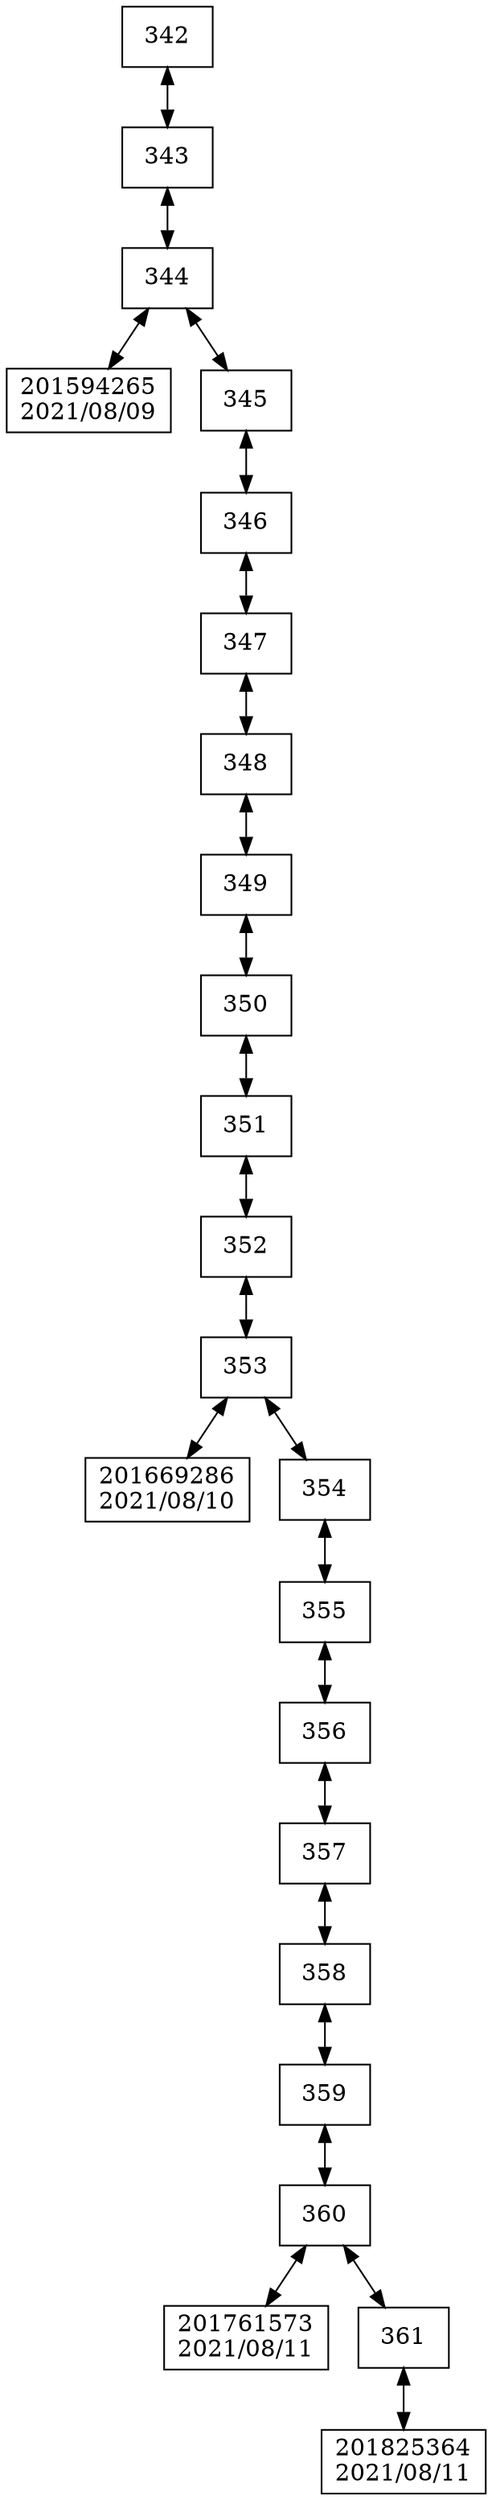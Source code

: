 digraph G{
 rankdir = TB; 
node [shape=box]; 
compound=true; 
"342"[label="342"];
"343"[label="343"];
"344"[label="344"];
"201594265"[label="201594265
2021/08/09"];
"345"[label="345"];
"346"[label="346"];
"347"[label="347"];
"348"[label="348"];
"349"[label="349"];
"350"[label="350"];
"351"[label="351"];
"352"[label="352"];
"353"[label="353"];
"201669286"[label="201669286
2021/08/10"];
"354"[label="354"];
"355"[label="355"];
"356"[label="356"];
"357"[label="357"];
"358"[label="358"];
"359"[label="359"];
"360"[label="360"];
"201761573"[label="201761573
2021/08/11"];
"361"[label="361"];
"201825364"[label="201825364
2021/08/11"];
"342" -> "343"[dir="both"];
"343" -> "344"[dir="both"];
"344" -> "201594265"[dir="both"];
"344" -> "345"[dir="both"];
"345" -> "346"[dir="both"];
"346" -> "347"[dir="both"];
"347" -> "348"[dir="both"];
"348" -> "349"[dir="both"];
"349" -> "350"[dir="both"];
"350" -> "351"[dir="both"];
"351" -> "352"[dir="both"];
"352" -> "353"[dir="both"];
"353" -> "201669286"[dir="both"];
"353" -> "354"[dir="both"];
"354" -> "355"[dir="both"];
"355" -> "356"[dir="both"];
"356" -> "357"[dir="both"];
"357" -> "358"[dir="both"];
"358" -> "359"[dir="both"];
"359" -> "360"[dir="both"];
"360" -> "201761573"[dir="both"];
"360" -> "361"[dir="both"];
"361" -> "201825364"[dir="both"];

}

